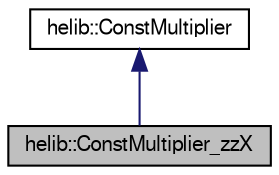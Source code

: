 digraph "helib::ConstMultiplier_zzX"
{
  edge [fontname="FreeSans",fontsize="10",labelfontname="FreeSans",labelfontsize="10"];
  node [fontname="FreeSans",fontsize="10",shape=record];
  Node2 [label="helib::ConstMultiplier_zzX",height=0.2,width=0.4,color="black", fillcolor="grey75", style="filled", fontcolor="black"];
  Node3 -> Node2 [dir="back",color="midnightblue",fontsize="10",style="solid"];
  Node3 [label="helib::ConstMultiplier",height=0.2,width=0.4,color="black", fillcolor="white", style="filled",URL="$structhelib_1_1_const_multiplier.html"];
}
